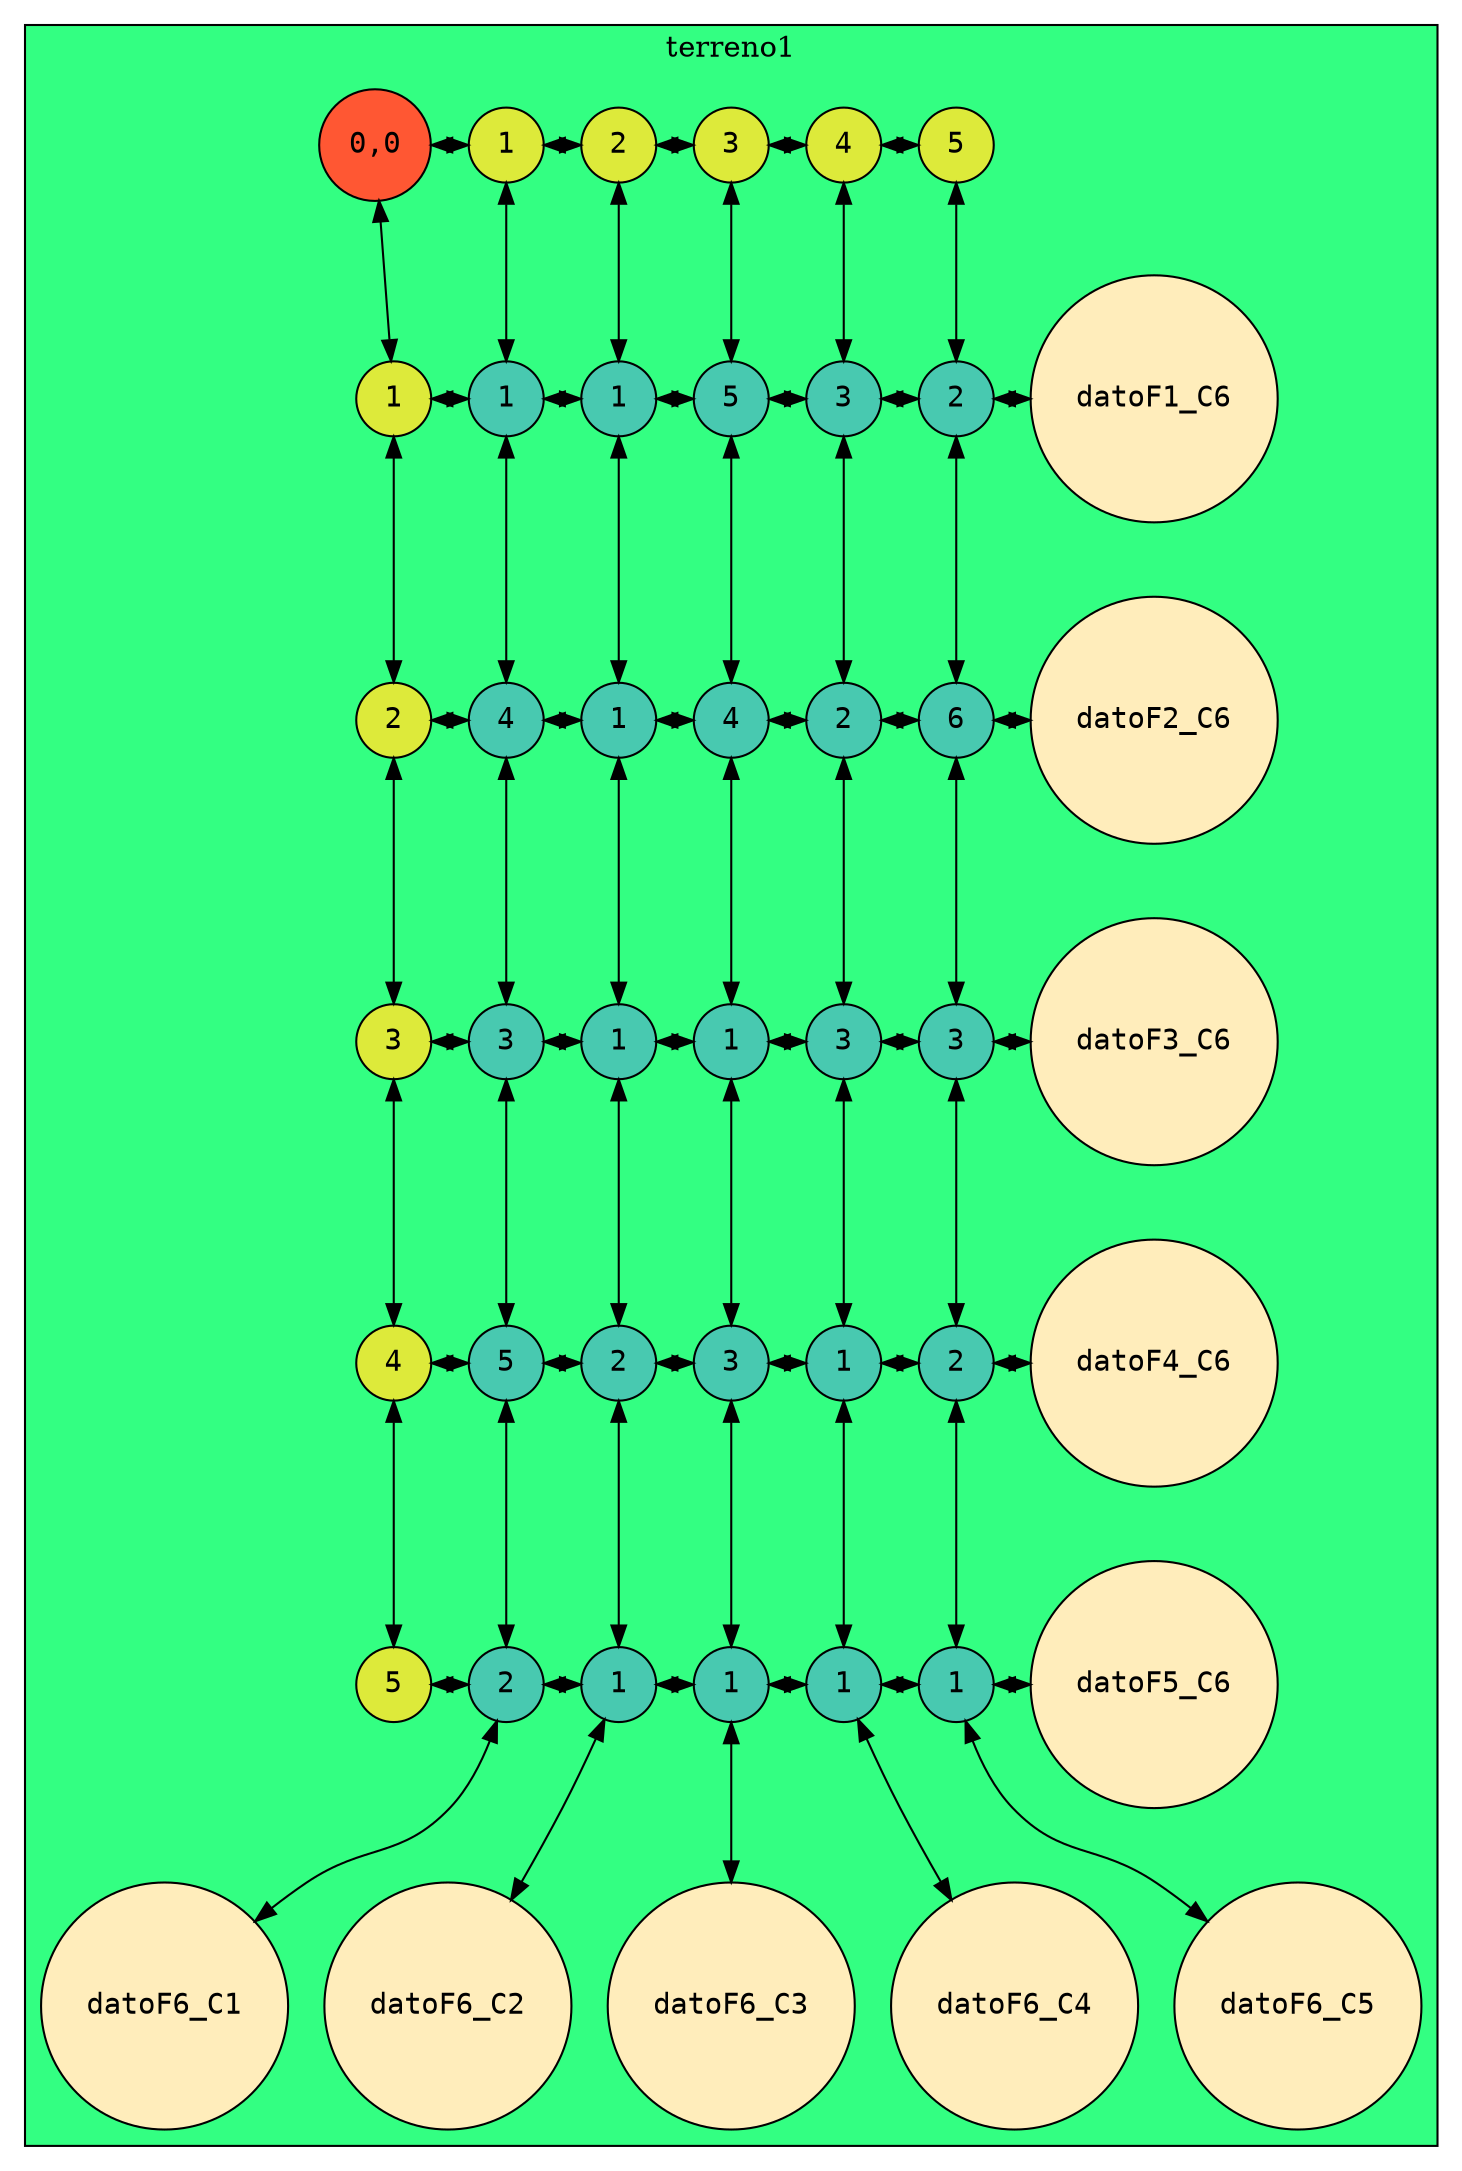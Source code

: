 digraph Matriz{
node[shape=circle fontname=courier fillcolor="#FFEDBB" style=filled]
subgraph cluster{
root[label="0,0", fillcolor="#FF5733"]
label=terreno1
bgcolor = "#33FF82"
edge[dir="both"]
F1[label="1", group = 1, fillcolor = "#DDEA3A"]
F2[label="2", group = 1, fillcolor = "#DDEA3A"]
F3[label="3", group = 1, fillcolor = "#DDEA3A"]
F4[label="4", group = 1, fillcolor = "#DDEA3A"]
F5[label="5", group = 1, fillcolor = "#DDEA3A"]
F1->F2
F2->F3
F3->F4
F4->F5
C1[label="1", group = 2, fillcolor = "#DDEA3A"]
C2[label="2", group = 3, fillcolor = "#DDEA3A"]
C3[label="3", group = 4, fillcolor = "#DDEA3A"]
C4[label="4", group = 5, fillcolor = "#DDEA3A"]
C5[label="5", group = 6, fillcolor = "#DDEA3A"]
C1->C2
C2->C3
C3->C4
C4->C5
root -> F1
root -> C1
{rank=same; root, C1, C2, C3, C4, C5}
datoF1_C1[label="1", group = 2 , fillcolor = "#48C9B0"]
datoF1_C2[label="1", group = 3 , fillcolor = "#48C9B0"]
datoF1_C3[label="5", group = 4 , fillcolor = "#48C9B0"]
datoF1_C4[label="3", group = 5 , fillcolor = "#48C9B0"]
datoF1_C5[label="2", group = 6 , fillcolor = "#48C9B0"]
datoF2_C1[label="4", group = 2 , fillcolor = "#48C9B0"]
datoF2_C2[label="1", group = 3 , fillcolor = "#48C9B0"]
datoF2_C3[label="4", group = 4 , fillcolor = "#48C9B0"]
datoF2_C4[label="2", group = 5 , fillcolor = "#48C9B0"]
datoF2_C5[label="6", group = 6 , fillcolor = "#48C9B0"]
datoF3_C1[label="3", group = 2 , fillcolor = "#48C9B0"]
datoF3_C2[label="1", group = 3 , fillcolor = "#48C9B0"]
datoF3_C3[label="1", group = 4 , fillcolor = "#48C9B0"]
datoF3_C4[label="3", group = 5 , fillcolor = "#48C9B0"]
datoF3_C5[label="3", group = 6 , fillcolor = "#48C9B0"]
datoF4_C1[label="5", group = 2 , fillcolor = "#48C9B0"]
datoF4_C2[label="2", group = 3 , fillcolor = "#48C9B0"]
datoF4_C3[label="3", group = 4 , fillcolor = "#48C9B0"]
datoF4_C4[label="1", group = 5 , fillcolor = "#48C9B0"]
datoF4_C5[label="2", group = 6 , fillcolor = "#48C9B0"]
datoF5_C1[label="2", group = 2 , fillcolor = "#48C9B0"]
datoF5_C2[label="1", group = 3 , fillcolor = "#48C9B0"]
datoF5_C3[label="1", group = 4 , fillcolor = "#48C9B0"]
datoF5_C4[label="1", group = 5 , fillcolor = "#48C9B0"]
datoF5_C5[label="1", group = 6 , fillcolor = "#48C9B0"]

F1 -> datoF1_C1
datoF1_C1 -> datoF1_C2
datoF1_C2 -> datoF1_C3
datoF1_C3 -> datoF1_C4
datoF1_C4 -> datoF1_C5
datoF1_C5 -> datoF1_C6

F2 -> datoF2_C1
datoF2_C1 -> datoF2_C2
datoF2_C2 -> datoF2_C3
datoF2_C3 -> datoF2_C4
datoF2_C4 -> datoF2_C5
datoF2_C5 -> datoF2_C6

F3 -> datoF3_C1
datoF3_C1 -> datoF3_C2
datoF3_C2 -> datoF3_C3
datoF3_C3 -> datoF3_C4
datoF3_C4 -> datoF3_C5
datoF3_C5 -> datoF3_C6

F4 -> datoF4_C1
datoF4_C1 -> datoF4_C2
datoF4_C2 -> datoF4_C3
datoF4_C3 -> datoF4_C4
datoF4_C4 -> datoF4_C5
datoF4_C5 -> datoF4_C6

F5 -> datoF5_C1
datoF5_C1 -> datoF5_C2
datoF5_C2 -> datoF5_C3
datoF5_C3 -> datoF5_C4
datoF5_C4 -> datoF5_C5
datoF5_C5 -> datoF5_C6

{rank = same; F1, datoF1_C1, datoF1_C2, datoF1_C3, datoF1_C4, datoF1_C5, datoF1_C6}
{rank = same; F2, datoF2_C1, datoF2_C2, datoF2_C3, datoF2_C4, datoF2_C5, datoF2_C6}
{rank = same; F3, datoF3_C1, datoF3_C2, datoF3_C3, datoF3_C4, datoF3_C5, datoF3_C6}
{rank = same; F4, datoF4_C1, datoF4_C2, datoF4_C3, datoF4_C4, datoF4_C5, datoF4_C6}
{rank = same; F5, datoF5_C1, datoF5_C2, datoF5_C3, datoF5_C4, datoF5_C5, datoF5_C6}
C1 -> datoF1_C1
datoF1_C1 -> datoF2_C1
datoF2_C1 -> datoF3_C1
datoF3_C1 -> datoF4_C1
datoF4_C1 -> datoF5_C1
datoF5_C1 -> datoF6_C1

C2 -> datoF1_C2
datoF1_C2 -> datoF2_C2
datoF2_C2 -> datoF3_C2
datoF3_C2 -> datoF4_C2
datoF4_C2 -> datoF5_C2
datoF5_C2 -> datoF6_C2

C3 -> datoF1_C3
datoF1_C3 -> datoF2_C3
datoF2_C3 -> datoF3_C3
datoF3_C3 -> datoF4_C3
datoF4_C3 -> datoF5_C3
datoF5_C3 -> datoF6_C3

C4 -> datoF1_C4
datoF1_C4 -> datoF2_C4
datoF2_C4 -> datoF3_C4
datoF3_C4 -> datoF4_C4
datoF4_C4 -> datoF5_C4
datoF5_C4 -> datoF6_C4

C5 -> datoF1_C5
datoF1_C5 -> datoF2_C5
datoF2_C5 -> datoF3_C5
datoF3_C5 -> datoF4_C5
datoF4_C5 -> datoF5_C5
datoF5_C5 -> datoF6_C5
}
}